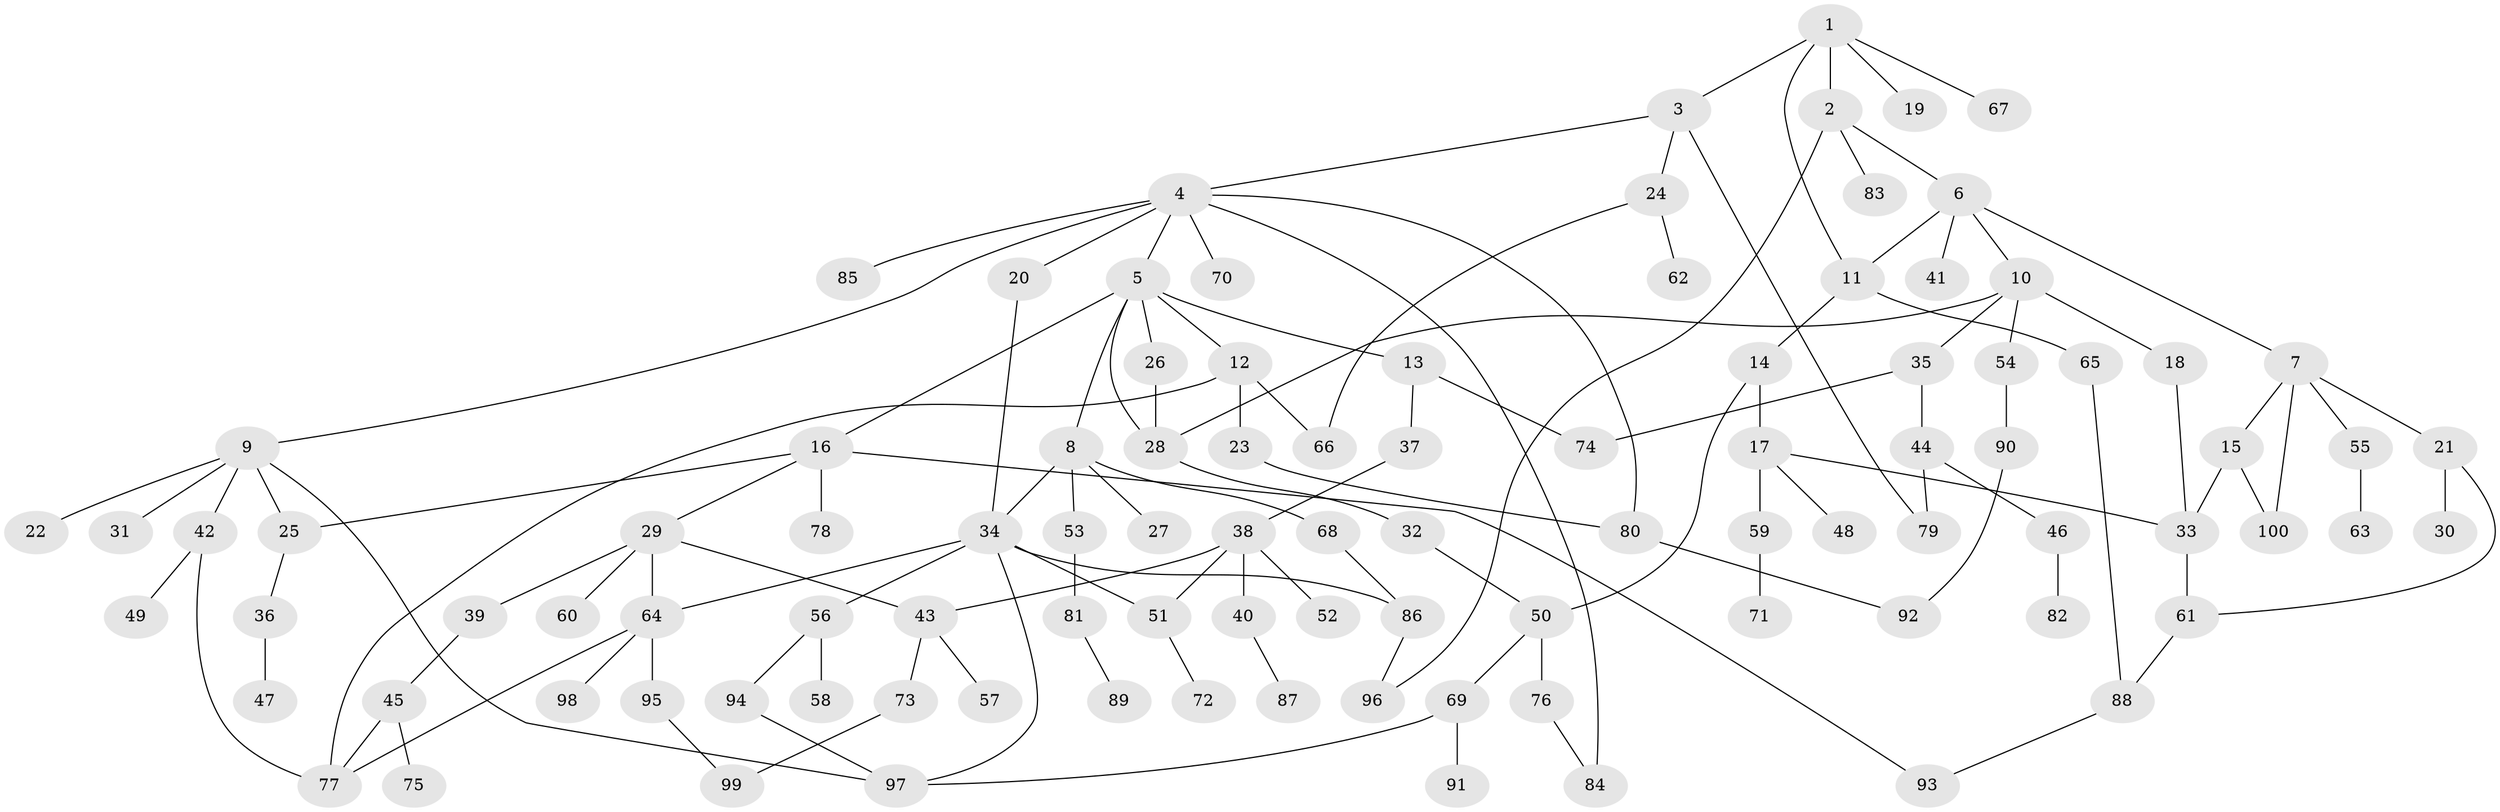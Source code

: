 // Generated by graph-tools (version 1.1) at 2025/00/03/09/25 03:00:58]
// undirected, 100 vertices, 129 edges
graph export_dot {
graph [start="1"]
  node [color=gray90,style=filled];
  1;
  2;
  3;
  4;
  5;
  6;
  7;
  8;
  9;
  10;
  11;
  12;
  13;
  14;
  15;
  16;
  17;
  18;
  19;
  20;
  21;
  22;
  23;
  24;
  25;
  26;
  27;
  28;
  29;
  30;
  31;
  32;
  33;
  34;
  35;
  36;
  37;
  38;
  39;
  40;
  41;
  42;
  43;
  44;
  45;
  46;
  47;
  48;
  49;
  50;
  51;
  52;
  53;
  54;
  55;
  56;
  57;
  58;
  59;
  60;
  61;
  62;
  63;
  64;
  65;
  66;
  67;
  68;
  69;
  70;
  71;
  72;
  73;
  74;
  75;
  76;
  77;
  78;
  79;
  80;
  81;
  82;
  83;
  84;
  85;
  86;
  87;
  88;
  89;
  90;
  91;
  92;
  93;
  94;
  95;
  96;
  97;
  98;
  99;
  100;
  1 -- 2;
  1 -- 3;
  1 -- 19;
  1 -- 67;
  1 -- 11;
  2 -- 6;
  2 -- 83;
  2 -- 96;
  3 -- 4;
  3 -- 24;
  3 -- 79;
  4 -- 5;
  4 -- 9;
  4 -- 20;
  4 -- 70;
  4 -- 80;
  4 -- 85;
  4 -- 84;
  5 -- 8;
  5 -- 12;
  5 -- 13;
  5 -- 16;
  5 -- 26;
  5 -- 28;
  6 -- 7;
  6 -- 10;
  6 -- 11;
  6 -- 41;
  7 -- 15;
  7 -- 21;
  7 -- 55;
  7 -- 100;
  8 -- 27;
  8 -- 34;
  8 -- 53;
  8 -- 68;
  9 -- 22;
  9 -- 25;
  9 -- 31;
  9 -- 42;
  9 -- 97;
  10 -- 18;
  10 -- 35;
  10 -- 54;
  10 -- 28;
  11 -- 14;
  11 -- 65;
  12 -- 23;
  12 -- 66;
  12 -- 77;
  13 -- 37;
  13 -- 74;
  14 -- 17;
  14 -- 50;
  15 -- 100;
  15 -- 33;
  16 -- 29;
  16 -- 78;
  16 -- 93;
  16 -- 25;
  17 -- 33;
  17 -- 48;
  17 -- 59;
  18 -- 33;
  20 -- 34;
  21 -- 30;
  21 -- 61;
  23 -- 80;
  24 -- 62;
  24 -- 66;
  25 -- 36;
  26 -- 28;
  28 -- 32;
  29 -- 39;
  29 -- 43;
  29 -- 60;
  29 -- 64;
  32 -- 50;
  33 -- 61;
  34 -- 56;
  34 -- 86;
  34 -- 64;
  34 -- 51;
  34 -- 97;
  35 -- 44;
  35 -- 74;
  36 -- 47;
  37 -- 38;
  38 -- 40;
  38 -- 51;
  38 -- 52;
  38 -- 43;
  39 -- 45;
  40 -- 87;
  42 -- 49;
  42 -- 77;
  43 -- 57;
  43 -- 73;
  44 -- 46;
  44 -- 79;
  45 -- 75;
  45 -- 77;
  46 -- 82;
  50 -- 69;
  50 -- 76;
  51 -- 72;
  53 -- 81;
  54 -- 90;
  55 -- 63;
  56 -- 58;
  56 -- 94;
  59 -- 71;
  61 -- 88;
  64 -- 95;
  64 -- 98;
  64 -- 77;
  65 -- 88;
  68 -- 86;
  69 -- 91;
  69 -- 97;
  73 -- 99;
  76 -- 84;
  80 -- 92;
  81 -- 89;
  86 -- 96;
  88 -- 93;
  90 -- 92;
  94 -- 97;
  95 -- 99;
}
